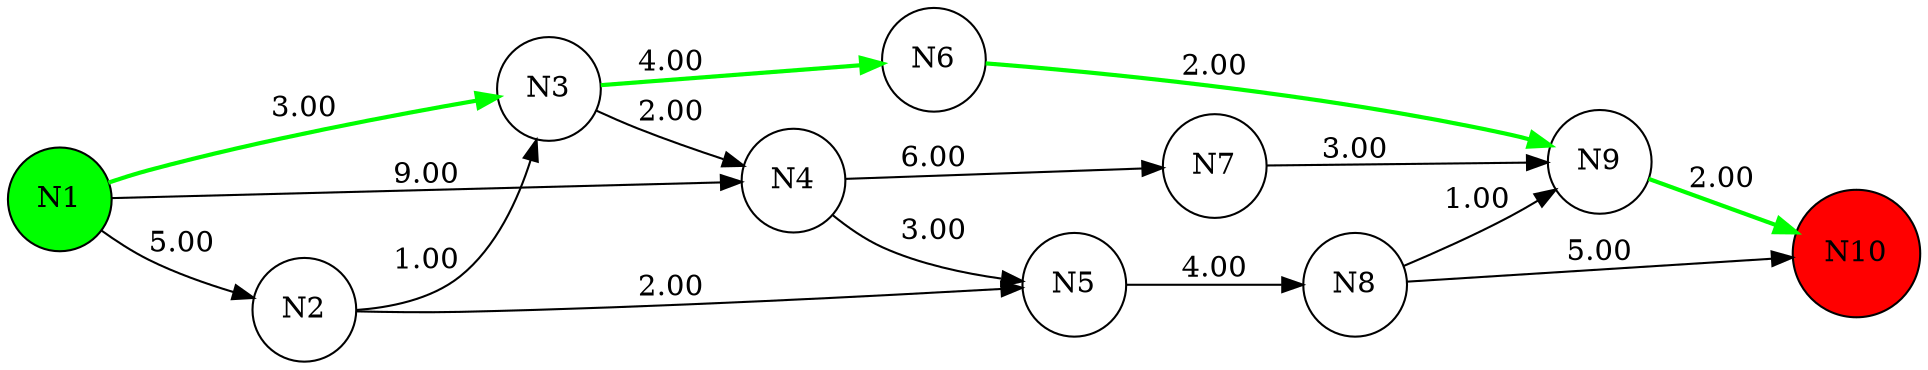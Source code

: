 digraph G {
  rankdir=LR;
  node [shape=circle];
  "N1" [style=filled, fillcolor=green];
  "N10" [style=filled, fillcolor=red];
  "N4" -> "N5" [label="3.00", style=solid, color=black];
  "N4" -> "N7" [label="6.00", style=solid, color=black];
  "N7" -> "N9" [label="3.00", style=solid, color=black];
  "N2" -> "N3" [label="1.00", style=solid, color=black];
  "N2" -> "N5" [label="2.00", style=solid, color=black];
  "N3" -> "N4" [label="2.00", style=solid, color=black];
  "N3" -> "N6" [label="4.00", style=bold, color=green];
  "N5" -> "N8" [label="4.00", style=solid, color=black];
  "N6" -> "N9" [label="2.00", style=bold, color=green];
  "N8" -> "N9" [label="1.00", style=solid, color=black];
  "N8" -> "N10" [label="5.00", style=solid, color=black];
  "N9" -> "N10" [label="2.00", style=bold, color=green];
  "N1" -> "N2" [label="5.00", style=solid, color=black];
  "N1" -> "N3" [label="3.00", style=bold, color=green];
  "N1" -> "N4" [label="9.00", style=solid, color=black];
}
